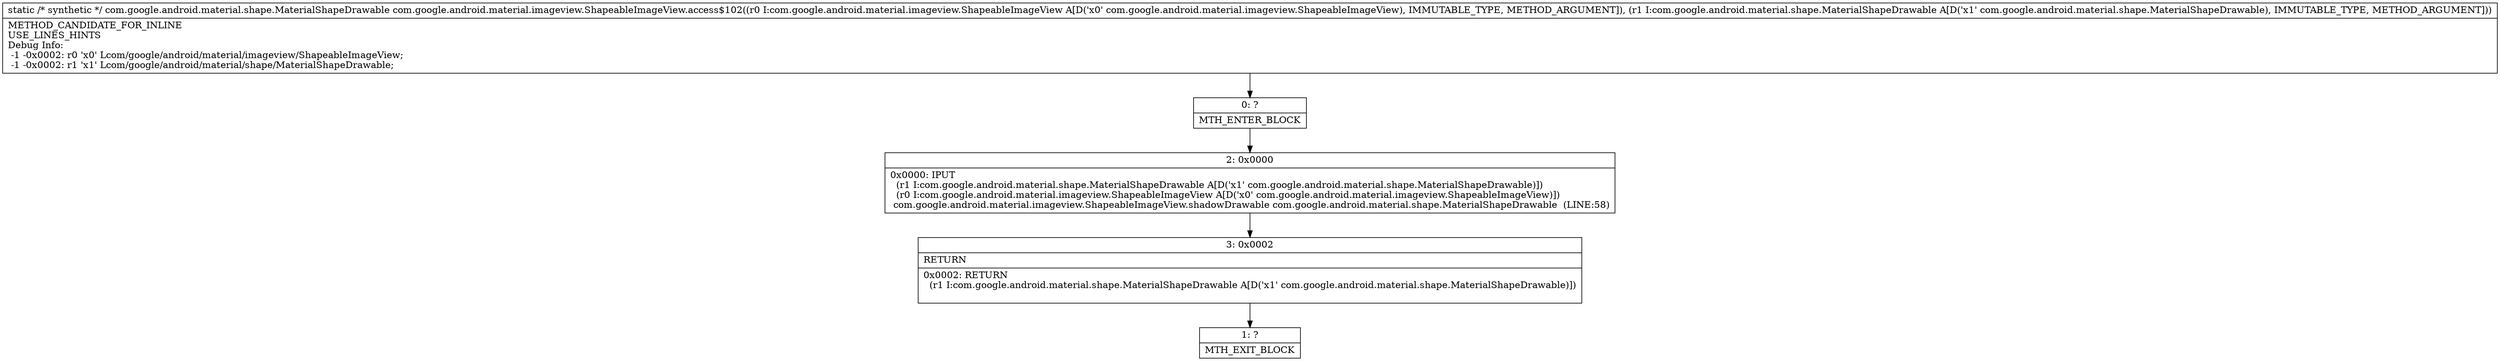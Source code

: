 digraph "CFG forcom.google.android.material.imageview.ShapeableImageView.access$102(Lcom\/google\/android\/material\/imageview\/ShapeableImageView;Lcom\/google\/android\/material\/shape\/MaterialShapeDrawable;)Lcom\/google\/android\/material\/shape\/MaterialShapeDrawable;" {
Node_0 [shape=record,label="{0\:\ ?|MTH_ENTER_BLOCK\l}"];
Node_2 [shape=record,label="{2\:\ 0x0000|0x0000: IPUT  \l  (r1 I:com.google.android.material.shape.MaterialShapeDrawable A[D('x1' com.google.android.material.shape.MaterialShapeDrawable)])\l  (r0 I:com.google.android.material.imageview.ShapeableImageView A[D('x0' com.google.android.material.imageview.ShapeableImageView)])\l com.google.android.material.imageview.ShapeableImageView.shadowDrawable com.google.android.material.shape.MaterialShapeDrawable  (LINE:58)\l}"];
Node_3 [shape=record,label="{3\:\ 0x0002|RETURN\l|0x0002: RETURN  \l  (r1 I:com.google.android.material.shape.MaterialShapeDrawable A[D('x1' com.google.android.material.shape.MaterialShapeDrawable)])\l \l}"];
Node_1 [shape=record,label="{1\:\ ?|MTH_EXIT_BLOCK\l}"];
MethodNode[shape=record,label="{static \/* synthetic *\/ com.google.android.material.shape.MaterialShapeDrawable com.google.android.material.imageview.ShapeableImageView.access$102((r0 I:com.google.android.material.imageview.ShapeableImageView A[D('x0' com.google.android.material.imageview.ShapeableImageView), IMMUTABLE_TYPE, METHOD_ARGUMENT]), (r1 I:com.google.android.material.shape.MaterialShapeDrawable A[D('x1' com.google.android.material.shape.MaterialShapeDrawable), IMMUTABLE_TYPE, METHOD_ARGUMENT]))  | METHOD_CANDIDATE_FOR_INLINE\lUSE_LINES_HINTS\lDebug Info:\l  \-1 \-0x0002: r0 'x0' Lcom\/google\/android\/material\/imageview\/ShapeableImageView;\l  \-1 \-0x0002: r1 'x1' Lcom\/google\/android\/material\/shape\/MaterialShapeDrawable;\l}"];
MethodNode -> Node_0;Node_0 -> Node_2;
Node_2 -> Node_3;
Node_3 -> Node_1;
}

